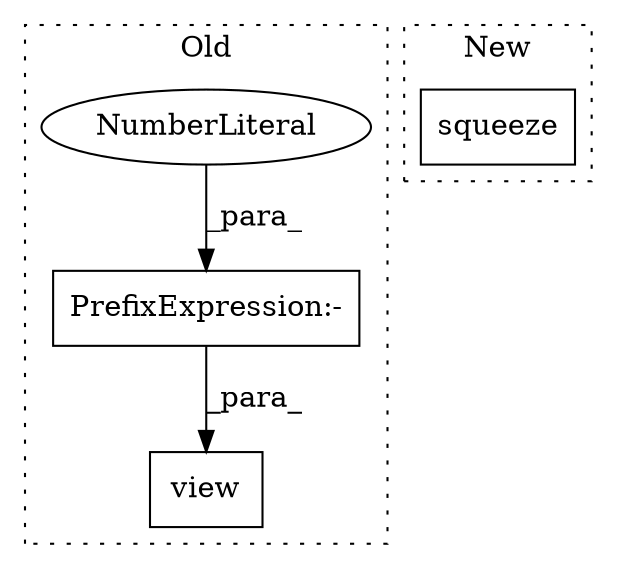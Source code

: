digraph G {
subgraph cluster0 {
1 [label="view" a="32" s="973,999" l="5,1" shape="box"];
3 [label="PrefixExpression:-" a="38" s="978" l="1" shape="box"];
4 [label="NumberLiteral" a="34" s="979" l="1" shape="ellipse"];
label = "Old";
style="dotted";
}
subgraph cluster1 {
2 [label="squeeze" a="32" s="910" l="9" shape="box"];
label = "New";
style="dotted";
}
3 -> 1 [label="_para_"];
4 -> 3 [label="_para_"];
}